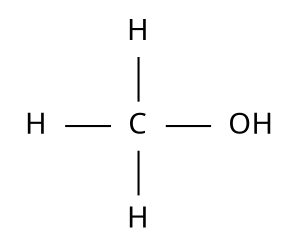graph {
  rank=same
  rankdir=TB
  ranksep=0.3
  nodesep=0.3
  node [
    fontname=monospaced
    shape=none
    width=0.1
    height=0.1
  ]
  
  H1 -- C
  subgraph {
    rank=same
    rankdir=LR
    H2 -- C -- OH
  }
  C -- H

  H1 [label=H]
  H2 [label=H]
}
